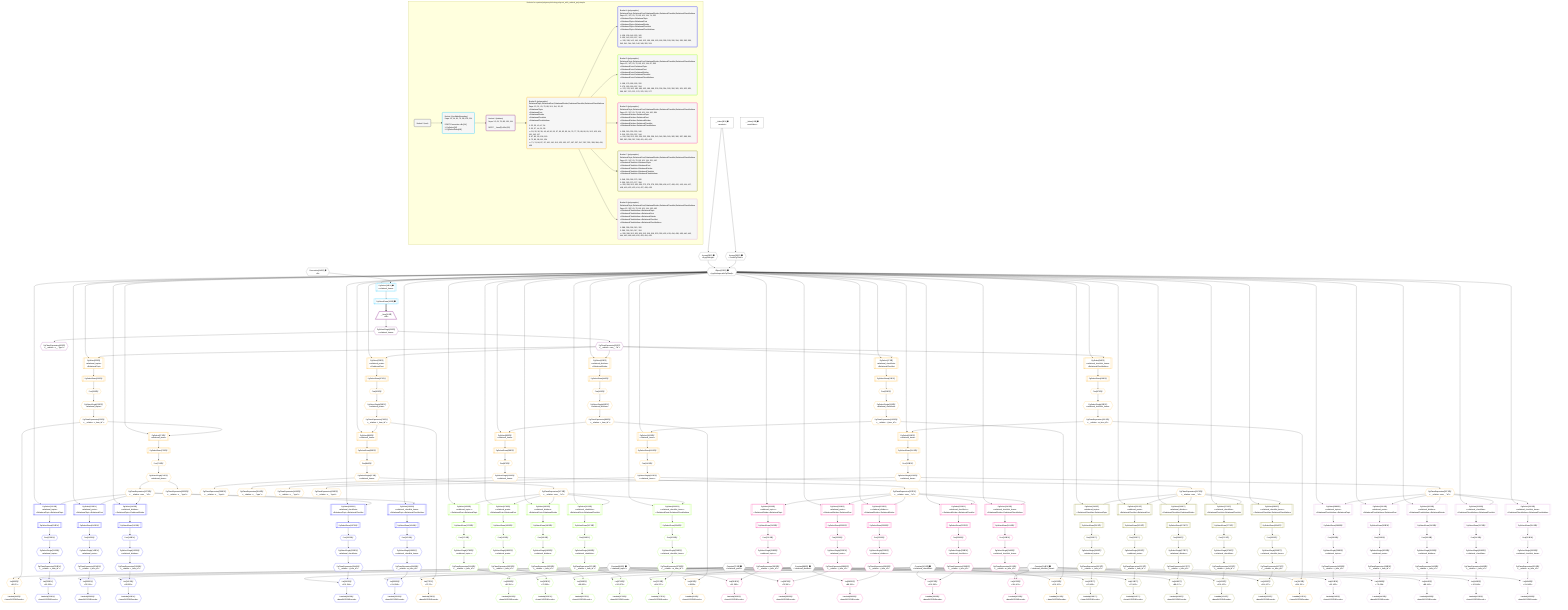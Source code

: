 %%{init: {'themeVariables': { 'fontSize': '12px'}}}%%
graph TD
    classDef path fill:#eee,stroke:#000,color:#000
    classDef plan fill:#fff,stroke-width:1px,color:#000
    classDef itemplan fill:#fff,stroke-width:2px,color:#000
    classDef unbatchedplan fill:#dff,stroke-width:1px,color:#000
    classDef sideeffectplan fill:#fcc,stroke-width:2px,color:#000
    classDef bucket fill:#f6f6f6,color:#000,stroke-width:2px,text-align:left

    subgraph "Buckets for queries/polymorphic/relay.polyroot_with_related_poly.simple"
    Bucket0("Bucket 0 (root)"):::bucket
    Bucket1("Bucket 1 (nullableBoundary)<br />Deps: 12, 14, 61, 75, 88, 101, 114<br /><br />ROOT Connectionᐸ8ᐳ[14]<br />1: PgSelect[16]<br />2: PgSelectRows[18]"):::bucket
    Bucket2("Bucket 2 (listItem)<br />Deps: 12, 61, 75, 88, 101, 114<br /><br />ROOT __Item{2}ᐸ18ᐳ[19]"):::bucket
    Bucket3("Bucket 3 (polymorphic)<br />RelationalTopic,RelationalPost,RelationalDivider,RelationalChecklist,RelationalChecklistItem<br />Deps: 12, 21, 61, 75, 88, 101, 114, 20, 66<br />ᐳRelationalTopic<br />ᐳRelationalPost<br />ᐳRelationalDivider<br />ᐳRelationalChecklist<br />ᐳRelationalChecklistItem<br /><br />1: 22, 33, 40, 47, 54<br />2: 30, 37, 44, 51, 58<br />ᐳ: 29, 32, 36, 39, 43, 46, 50, 53, 57, 60, 62, 63, 64, 76, 77, 78, 89, 90, 91, 102, 103, 104, 115, 116, 117<br />3: 67, 80, 93, 106, 119<br />4: 72, 85, 98, 111, 124<br />ᐳ: 71, 74, 84, 87, 97, 100, 110, 113, 123, 126, 127, 167, 207, 247, 287, 332, 358, 384, 410, 436"):::bucket
    Bucket4("Bucket 4 (polymorphic)<br />RelationalTopic,RelationalPost,RelationalDivider,RelationalChecklist,RelationalChecklistItem<br />Deps: 12, 127, 61, 75, 88, 101, 114, 74, 332<br />ᐳRelationalTopicᐳRelationalTopic<br />ᐳRelationalTopicᐳRelationalPost<br />ᐳRelationalTopicᐳRelationalDivider<br />ᐳRelationalTopicᐳRelationalChecklist<br />ᐳRelationalTopicᐳRelationalChecklistItem<br /><br />1: 128, 139, 146, 153, 160<br />2: 136, 143, 150, 157, 164<br />ᐳ: 135, 138, 142, 145, 149, 152, 156, 159, 163, 166, 328, 329, 330, 334, 335, 336, 339, 340, 341, 344, 345, 346, 349, 350, 351"):::bucket
    Bucket5("Bucket 5 (polymorphic)<br />RelationalTopic,RelationalPost,RelationalDivider,RelationalChecklist,RelationalChecklistItem<br />Deps: 12, 167, 61, 75, 88, 101, 114, 87, 358<br />ᐳRelationalPostᐳRelationalTopic<br />ᐳRelationalPostᐳRelationalPost<br />ᐳRelationalPostᐳRelationalDivider<br />ᐳRelationalPostᐳRelationalChecklist<br />ᐳRelationalPostᐳRelationalChecklistItem<br /><br />1: 168, 179, 186, 193, 200<br />2: 176, 183, 190, 197, 204<br />ᐳ: 175, 178, 182, 185, 189, 192, 196, 199, 203, 206, 354, 355, 356, 360, 361, 362, 365, 366, 367, 370, 371, 372, 375, 376, 377"):::bucket
    Bucket6("Bucket 6 (polymorphic)<br />RelationalTopic,RelationalPost,RelationalDivider,RelationalChecklist,RelationalChecklistItem<br />Deps: 12, 207, 61, 75, 88, 101, 114, 100, 384<br />ᐳRelationalDividerᐳRelationalTopic<br />ᐳRelationalDividerᐳRelationalPost<br />ᐳRelationalDividerᐳRelationalDivider<br />ᐳRelationalDividerᐳRelationalChecklist<br />ᐳRelationalDividerᐳRelationalChecklistItem<br /><br />1: 208, 219, 226, 233, 240<br />2: 216, 223, 230, 237, 244<br />ᐳ: 215, 218, 222, 225, 229, 232, 236, 239, 243, 246, 380, 381, 382, 386, 387, 388, 391, 392, 393, 396, 397, 398, 401, 402, 403"):::bucket
    Bucket7("Bucket 7 (polymorphic)<br />RelationalTopic,RelationalPost,RelationalDivider,RelationalChecklist,RelationalChecklistItem<br />Deps: 12, 247, 61, 75, 88, 101, 114, 113, 410<br />ᐳRelationalChecklistᐳRelationalTopic<br />ᐳRelationalChecklistᐳRelationalPost<br />ᐳRelationalChecklistᐳRelationalDivider<br />ᐳRelationalChecklistᐳRelationalChecklist<br />ᐳRelationalChecklistᐳRelationalChecklistItem<br /><br />1: 248, 259, 266, 273, 280<br />2: 256, 263, 270, 277, 284<br />ᐳ: 255, 258, 262, 265, 269, 272, 276, 279, 283, 286, 406, 407, 408, 412, 413, 414, 417, 418, 419, 422, 423, 424, 427, 428, 429"):::bucket
    Bucket8("Bucket 8 (polymorphic)<br />RelationalTopic,RelationalPost,RelationalDivider,RelationalChecklist,RelationalChecklistItem<br />Deps: 12, 287, 61, 75, 88, 101, 114, 126, 436<br />ᐳRelationalChecklistItemᐳRelationalTopic<br />ᐳRelationalChecklistItemᐳRelationalPost<br />ᐳRelationalChecklistItemᐳRelationalDivider<br />ᐳRelationalChecklistItemᐳRelationalChecklist<br />ᐳRelationalChecklistItemᐳRelationalChecklistItem<br /><br />1: 288, 299, 306, 313, 320<br />2: 296, 303, 310, 317, 324<br />ᐳ: 295, 298, 302, 305, 309, 312, 316, 319, 323, 326, 432, 433, 434, 438, 439, 440, 443, 444, 445, 448, 449, 450, 453, 454, 455"):::bucket
    end
    Bucket0 --> Bucket1
    Bucket1 --> Bucket2
    Bucket2 --> Bucket3
    Bucket3 --> Bucket4 & Bucket5 & Bucket6 & Bucket7 & Bucket8

    %% plan dependencies
    Object12{{"Object[12∈0] ➊<br />ᐸ{pgSettings,withPgClient}ᐳ"}}:::plan
    Access9{{"Access[9∈0] ➊<br />ᐸ2.pgSettingsᐳ"}}:::plan
    Access11{{"Access[11∈0] ➊<br />ᐸ2.withPgClientᐳ"}}:::plan
    Access9 & Access11 --> Object12
    __Value2["__Value[2∈0] ➊<br />ᐸcontextᐳ"]:::plan
    __Value2 --> Access9
    __Value2 --> Access11
    __Value4["__Value[4∈0] ➊<br />ᐸrootValueᐳ"]:::plan
    Connection14{{"Connection[14∈0] ➊<br />ᐸ8ᐳ"}}:::plan
    Constant61{{"Constant[61∈0] ➊<br />ᐸ'relational_topics'ᐳ"}}:::plan
    Constant75{{"Constant[75∈0] ➊<br />ᐸ'relational_posts'ᐳ"}}:::plan
    Constant88{{"Constant[88∈0] ➊<br />ᐸ'relational_dividers'ᐳ"}}:::plan
    Constant101{{"Constant[101∈0] ➊<br />ᐸ'relational_checklists'ᐳ"}}:::plan
    Constant114{{"Constant[114∈0] ➊<br />ᐸ'relational_checklist_items'ᐳ"}}:::plan
    PgSelect16[["PgSelect[16∈1] ➊<br />ᐸrelational_itemsᐳ"]]:::plan
    Object12 & Connection14 --> PgSelect16
    PgSelectRows18[["PgSelectRows[18∈1] ➊"]]:::plan
    PgSelect16 --> PgSelectRows18
    __Item19[/"__Item[19∈2]<br />ᐸ18ᐳ"\]:::itemplan
    PgSelectRows18 ==> __Item19
    PgSelectSingle20{{"PgSelectSingle[20∈2]<br />ᐸrelational_itemsᐳ"}}:::plan
    __Item19 --> PgSelectSingle20
    PgClassExpression21{{"PgClassExpression[21∈2]<br />ᐸ__relation...ems__.”id”ᐳ"}}:::plan
    PgSelectSingle20 --> PgClassExpression21
    PgClassExpression66{{"PgClassExpression[66∈2]<br />ᐸ__relation...s__.”type”ᐳ"}}:::plan
    PgSelectSingle20 --> PgClassExpression66
    PgSelect22[["PgSelect[22∈3]<br />ᐸrelational_topicsᐳ<br />ᐳRelationalTopic"]]:::plan
    Object12 & PgClassExpression21 --> PgSelect22
    PgSelect33[["PgSelect[33∈3]<br />ᐸrelational_postsᐳ<br />ᐳRelationalPost"]]:::plan
    Object12 & PgClassExpression21 --> PgSelect33
    PgSelect40[["PgSelect[40∈3]<br />ᐸrelational_dividersᐳ<br />ᐳRelationalDivider"]]:::plan
    Object12 & PgClassExpression21 --> PgSelect40
    PgSelect47[["PgSelect[47∈3]<br />ᐸrelational_checklistsᐳ<br />ᐳRelationalChecklist"]]:::plan
    Object12 & PgClassExpression21 --> PgSelect47
    PgSelect54[["PgSelect[54∈3]<br />ᐸrelational_checklist_itemsᐳ<br />ᐳRelationalChecklistItem"]]:::plan
    Object12 & PgClassExpression21 --> PgSelect54
    List63{{"List[63∈3]^<br />ᐸ61,62ᐳ"}}:::plan
    PgClassExpression62{{"PgClassExpression[62∈3]^<br />ᐸ__relation...c_item_id”ᐳ"}}:::plan
    Constant61 & PgClassExpression62 --> List63
    PgSelect67[["PgSelect[67∈3]^<br />ᐸrelational_itemsᐳ"]]:::plan
    Object12 & PgClassExpression62 --> PgSelect67
    List77{{"List[77∈3]^<br />ᐸ75,76ᐳ"}}:::plan
    PgClassExpression76{{"PgClassExpression[76∈3]^<br />ᐸ__relation...t_item_id”ᐳ"}}:::plan
    Constant75 & PgClassExpression76 --> List77
    PgSelect80[["PgSelect[80∈3]^<br />ᐸrelational_itemsᐳ"]]:::plan
    Object12 & PgClassExpression76 --> PgSelect80
    List90{{"List[90∈3]^<br />ᐸ88,89ᐳ"}}:::plan
    PgClassExpression89{{"PgClassExpression[89∈3]^<br />ᐸ__relation...r_item_id”ᐳ"}}:::plan
    Constant88 & PgClassExpression89 --> List90
    PgSelect93[["PgSelect[93∈3]^<br />ᐸrelational_itemsᐳ"]]:::plan
    Object12 & PgClassExpression89 --> PgSelect93
    List103{{"List[103∈3]^<br />ᐸ101,102ᐳ"}}:::plan
    PgClassExpression102{{"PgClassExpression[102∈3]^<br />ᐸ__relation...t_item_id”ᐳ"}}:::plan
    Constant101 & PgClassExpression102 --> List103
    PgSelect106[["PgSelect[106∈3]^<br />ᐸrelational_itemsᐳ"]]:::plan
    Object12 & PgClassExpression102 --> PgSelect106
    List116{{"List[116∈3]^<br />ᐸ114,115ᐳ"}}:::plan
    PgClassExpression115{{"PgClassExpression[115∈3]^<br />ᐸ__relation...m_item_id”ᐳ"}}:::plan
    Constant114 & PgClassExpression115 --> List116
    PgSelect119[["PgSelect[119∈3]^<br />ᐸrelational_itemsᐳ"]]:::plan
    Object12 & PgClassExpression115 --> PgSelect119
    First29{{"First[29∈3]^"}}:::plan
    PgSelectRows30[["PgSelectRows[30∈3]^"]]:::plan
    PgSelectRows30 --> First29
    PgSelect22 --> PgSelectRows30
    PgSelectSingle32{{"PgSelectSingle[32∈3]^<br />ᐸrelational_topicsᐳ"}}:::plan
    First29 --> PgSelectSingle32
    First36{{"First[36∈3]^"}}:::plan
    PgSelectRows37[["PgSelectRows[37∈3]^"]]:::plan
    PgSelectRows37 --> First36
    PgSelect33 --> PgSelectRows37
    PgSelectSingle39{{"PgSelectSingle[39∈3]^<br />ᐸrelational_postsᐳ"}}:::plan
    First36 --> PgSelectSingle39
    First43{{"First[43∈3]^"}}:::plan
    PgSelectRows44[["PgSelectRows[44∈3]^"]]:::plan
    PgSelectRows44 --> First43
    PgSelect40 --> PgSelectRows44
    PgSelectSingle46{{"PgSelectSingle[46∈3]^<br />ᐸrelational_dividersᐳ"}}:::plan
    First43 --> PgSelectSingle46
    First50{{"First[50∈3]^"}}:::plan
    PgSelectRows51[["PgSelectRows[51∈3]^"]]:::plan
    PgSelectRows51 --> First50
    PgSelect47 --> PgSelectRows51
    PgSelectSingle53{{"PgSelectSingle[53∈3]^<br />ᐸrelational_checklistsᐳ"}}:::plan
    First50 --> PgSelectSingle53
    First57{{"First[57∈3]^"}}:::plan
    PgSelectRows58[["PgSelectRows[58∈3]^"]]:::plan
    PgSelectRows58 --> First57
    PgSelect54 --> PgSelectRows58
    PgSelectSingle60{{"PgSelectSingle[60∈3]^<br />ᐸrelational_checklist_itemsᐳ"}}:::plan
    First57 --> PgSelectSingle60
    PgSelectSingle32 --> PgClassExpression62
    Lambda64{{"Lambda[64∈3]^<br />ᐸbase64JSONEncodeᐳ"}}:::plan
    List63 --> Lambda64
    First71{{"First[71∈3]^"}}:::plan
    PgSelectRows72[["PgSelectRows[72∈3]^"]]:::plan
    PgSelectRows72 --> First71
    PgSelect67 --> PgSelectRows72
    PgSelectSingle74{{"PgSelectSingle[74∈3]^<br />ᐸrelational_itemsᐳ"}}:::plan
    First71 --> PgSelectSingle74
    PgSelectSingle39 --> PgClassExpression76
    Lambda78{{"Lambda[78∈3]^<br />ᐸbase64JSONEncodeᐳ"}}:::plan
    List77 --> Lambda78
    First84{{"First[84∈3]^"}}:::plan
    PgSelectRows85[["PgSelectRows[85∈3]^"]]:::plan
    PgSelectRows85 --> First84
    PgSelect80 --> PgSelectRows85
    PgSelectSingle87{{"PgSelectSingle[87∈3]^<br />ᐸrelational_itemsᐳ"}}:::plan
    First84 --> PgSelectSingle87
    PgSelectSingle46 --> PgClassExpression89
    Lambda91{{"Lambda[91∈3]^<br />ᐸbase64JSONEncodeᐳ"}}:::plan
    List90 --> Lambda91
    First97{{"First[97∈3]^"}}:::plan
    PgSelectRows98[["PgSelectRows[98∈3]^"]]:::plan
    PgSelectRows98 --> First97
    PgSelect93 --> PgSelectRows98
    PgSelectSingle100{{"PgSelectSingle[100∈3]^<br />ᐸrelational_itemsᐳ"}}:::plan
    First97 --> PgSelectSingle100
    PgSelectSingle53 --> PgClassExpression102
    Lambda104{{"Lambda[104∈3]^<br />ᐸbase64JSONEncodeᐳ"}}:::plan
    List103 --> Lambda104
    First110{{"First[110∈3]^"}}:::plan
    PgSelectRows111[["PgSelectRows[111∈3]^"]]:::plan
    PgSelectRows111 --> First110
    PgSelect106 --> PgSelectRows111
    PgSelectSingle113{{"PgSelectSingle[113∈3]^<br />ᐸrelational_itemsᐳ"}}:::plan
    First110 --> PgSelectSingle113
    PgSelectSingle60 --> PgClassExpression115
    Lambda117{{"Lambda[117∈3]^<br />ᐸbase64JSONEncodeᐳ"}}:::plan
    List116 --> Lambda117
    First123{{"First[123∈3]^"}}:::plan
    PgSelectRows124[["PgSelectRows[124∈3]^"]]:::plan
    PgSelectRows124 --> First123
    PgSelect119 --> PgSelectRows124
    PgSelectSingle126{{"PgSelectSingle[126∈3]^<br />ᐸrelational_itemsᐳ"}}:::plan
    First123 --> PgSelectSingle126
    PgClassExpression127{{"PgClassExpression[127∈3]^<br />ᐸ__relation...ems__.”id”ᐳ"}}:::plan
    PgSelectSingle74 --> PgClassExpression127
    PgClassExpression167{{"PgClassExpression[167∈3]^<br />ᐸ__relation...ems__.”id”ᐳ"}}:::plan
    PgSelectSingle87 --> PgClassExpression167
    PgClassExpression207{{"PgClassExpression[207∈3]^<br />ᐸ__relation...ems__.”id”ᐳ"}}:::plan
    PgSelectSingle100 --> PgClassExpression207
    PgClassExpression247{{"PgClassExpression[247∈3]^<br />ᐸ__relation...ems__.”id”ᐳ"}}:::plan
    PgSelectSingle113 --> PgClassExpression247
    PgClassExpression287{{"PgClassExpression[287∈3]^<br />ᐸ__relation...ems__.”id”ᐳ"}}:::plan
    PgSelectSingle126 --> PgClassExpression287
    PgClassExpression332{{"PgClassExpression[332∈3]^<br />ᐸ__relation...s__.”type”ᐳ"}}:::plan
    PgSelectSingle74 --> PgClassExpression332
    PgClassExpression358{{"PgClassExpression[358∈3]^<br />ᐸ__relation...s__.”type”ᐳ"}}:::plan
    PgSelectSingle87 --> PgClassExpression358
    PgClassExpression384{{"PgClassExpression[384∈3]^<br />ᐸ__relation...s__.”type”ᐳ"}}:::plan
    PgSelectSingle100 --> PgClassExpression384
    PgClassExpression410{{"PgClassExpression[410∈3]^<br />ᐸ__relation...s__.”type”ᐳ"}}:::plan
    PgSelectSingle113 --> PgClassExpression410
    PgClassExpression436{{"PgClassExpression[436∈3]^<br />ᐸ__relation...s__.”type”ᐳ"}}:::plan
    PgSelectSingle126 --> PgClassExpression436
    PgSelect128[["PgSelect[128∈4]<br />ᐸrelational_topicsᐳ<br />ᐳRelationalTopicᐳRelationalTopic"]]:::plan
    Object12 & PgClassExpression127 --> PgSelect128
    PgSelect139[["PgSelect[139∈4]<br />ᐸrelational_postsᐳ<br />ᐳRelationalTopicᐳRelationalPost"]]:::plan
    Object12 & PgClassExpression127 --> PgSelect139
    PgSelect146[["PgSelect[146∈4]<br />ᐸrelational_dividersᐳ<br />ᐳRelationalTopicᐳRelationalDivider"]]:::plan
    Object12 & PgClassExpression127 --> PgSelect146
    PgSelect153[["PgSelect[153∈4]<br />ᐸrelational_checklistsᐳ<br />ᐳRelationalTopicᐳRelationalChecklist"]]:::plan
    Object12 & PgClassExpression127 --> PgSelect153
    PgSelect160[["PgSelect[160∈4]<br />ᐸrelational_checklist_itemsᐳ<br />ᐳRelationalTopicᐳRelationalChecklistItem"]]:::plan
    Object12 & PgClassExpression127 --> PgSelect160
    List329{{"List[329∈4]^<br />ᐸ61,328ᐳ"}}:::plan
    PgClassExpression328{{"PgClassExpression[328∈4]^<br />ᐸ__relation...c_item_id”ᐳ"}}:::plan
    Constant61 & PgClassExpression328 --> List329
    List335{{"List[335∈4]^<br />ᐸ75,334ᐳ"}}:::plan
    PgClassExpression334{{"PgClassExpression[334∈4]^<br />ᐸ__relation...t_item_id”ᐳ"}}:::plan
    Constant75 & PgClassExpression334 --> List335
    List340{{"List[340∈4]^<br />ᐸ88,339ᐳ"}}:::plan
    PgClassExpression339{{"PgClassExpression[339∈4]^<br />ᐸ__relation...r_item_id”ᐳ"}}:::plan
    Constant88 & PgClassExpression339 --> List340
    List345{{"List[345∈4]^<br />ᐸ101,344ᐳ"}}:::plan
    PgClassExpression344{{"PgClassExpression[344∈4]^<br />ᐸ__relation...t_item_id”ᐳ"}}:::plan
    Constant101 & PgClassExpression344 --> List345
    List350{{"List[350∈4]^<br />ᐸ114,349ᐳ"}}:::plan
    PgClassExpression349{{"PgClassExpression[349∈4]^<br />ᐸ__relation...m_item_id”ᐳ"}}:::plan
    Constant114 & PgClassExpression349 --> List350
    First135{{"First[135∈4]^"}}:::plan
    PgSelectRows136[["PgSelectRows[136∈4]^"]]:::plan
    PgSelectRows136 --> First135
    PgSelect128 --> PgSelectRows136
    PgSelectSingle138{{"PgSelectSingle[138∈4]^<br />ᐸrelational_topicsᐳ"}}:::plan
    First135 --> PgSelectSingle138
    First142{{"First[142∈4]^"}}:::plan
    PgSelectRows143[["PgSelectRows[143∈4]^"]]:::plan
    PgSelectRows143 --> First142
    PgSelect139 --> PgSelectRows143
    PgSelectSingle145{{"PgSelectSingle[145∈4]^<br />ᐸrelational_postsᐳ"}}:::plan
    First142 --> PgSelectSingle145
    First149{{"First[149∈4]^"}}:::plan
    PgSelectRows150[["PgSelectRows[150∈4]^"]]:::plan
    PgSelectRows150 --> First149
    PgSelect146 --> PgSelectRows150
    PgSelectSingle152{{"PgSelectSingle[152∈4]^<br />ᐸrelational_dividersᐳ"}}:::plan
    First149 --> PgSelectSingle152
    First156{{"First[156∈4]^"}}:::plan
    PgSelectRows157[["PgSelectRows[157∈4]^"]]:::plan
    PgSelectRows157 --> First156
    PgSelect153 --> PgSelectRows157
    PgSelectSingle159{{"PgSelectSingle[159∈4]^<br />ᐸrelational_checklistsᐳ"}}:::plan
    First156 --> PgSelectSingle159
    First163{{"First[163∈4]^"}}:::plan
    PgSelectRows164[["PgSelectRows[164∈4]^"]]:::plan
    PgSelectRows164 --> First163
    PgSelect160 --> PgSelectRows164
    PgSelectSingle166{{"PgSelectSingle[166∈4]^<br />ᐸrelational_checklist_itemsᐳ"}}:::plan
    First163 --> PgSelectSingle166
    PgSelectSingle138 --> PgClassExpression328
    Lambda330{{"Lambda[330∈4]^<br />ᐸbase64JSONEncodeᐳ"}}:::plan
    List329 --> Lambda330
    PgSelectSingle145 --> PgClassExpression334
    Lambda336{{"Lambda[336∈4]^<br />ᐸbase64JSONEncodeᐳ"}}:::plan
    List335 --> Lambda336
    PgSelectSingle152 --> PgClassExpression339
    Lambda341{{"Lambda[341∈4]^<br />ᐸbase64JSONEncodeᐳ"}}:::plan
    List340 --> Lambda341
    PgSelectSingle159 --> PgClassExpression344
    Lambda346{{"Lambda[346∈4]^<br />ᐸbase64JSONEncodeᐳ"}}:::plan
    List345 --> Lambda346
    PgSelectSingle166 --> PgClassExpression349
    Lambda351{{"Lambda[351∈4]^<br />ᐸbase64JSONEncodeᐳ"}}:::plan
    List350 --> Lambda351
    PgSelect168[["PgSelect[168∈5]<br />ᐸrelational_topicsᐳ<br />ᐳRelationalPostᐳRelationalTopic"]]:::plan
    Object12 & PgClassExpression167 --> PgSelect168
    PgSelect179[["PgSelect[179∈5]<br />ᐸrelational_postsᐳ<br />ᐳRelationalPostᐳRelationalPost"]]:::plan
    Object12 & PgClassExpression167 --> PgSelect179
    PgSelect186[["PgSelect[186∈5]<br />ᐸrelational_dividersᐳ<br />ᐳRelationalPostᐳRelationalDivider"]]:::plan
    Object12 & PgClassExpression167 --> PgSelect186
    PgSelect193[["PgSelect[193∈5]<br />ᐸrelational_checklistsᐳ<br />ᐳRelationalPostᐳRelationalChecklist"]]:::plan
    Object12 & PgClassExpression167 --> PgSelect193
    PgSelect200[["PgSelect[200∈5]<br />ᐸrelational_checklist_itemsᐳ<br />ᐳRelationalPostᐳRelationalChecklistItem"]]:::plan
    Object12 & PgClassExpression167 --> PgSelect200
    List355{{"List[355∈5]^<br />ᐸ61,354ᐳ"}}:::plan
    PgClassExpression354{{"PgClassExpression[354∈5]^<br />ᐸ__relation...c_item_id”ᐳ"}}:::plan
    Constant61 & PgClassExpression354 --> List355
    List361{{"List[361∈5]^<br />ᐸ75,360ᐳ"}}:::plan
    PgClassExpression360{{"PgClassExpression[360∈5]^<br />ᐸ__relation...t_item_id”ᐳ"}}:::plan
    Constant75 & PgClassExpression360 --> List361
    List366{{"List[366∈5]^<br />ᐸ88,365ᐳ"}}:::plan
    PgClassExpression365{{"PgClassExpression[365∈5]^<br />ᐸ__relation...r_item_id”ᐳ"}}:::plan
    Constant88 & PgClassExpression365 --> List366
    List371{{"List[371∈5]^<br />ᐸ101,370ᐳ"}}:::plan
    PgClassExpression370{{"PgClassExpression[370∈5]^<br />ᐸ__relation...t_item_id”ᐳ"}}:::plan
    Constant101 & PgClassExpression370 --> List371
    List376{{"List[376∈5]^<br />ᐸ114,375ᐳ"}}:::plan
    PgClassExpression375{{"PgClassExpression[375∈5]^<br />ᐸ__relation...m_item_id”ᐳ"}}:::plan
    Constant114 & PgClassExpression375 --> List376
    First175{{"First[175∈5]^"}}:::plan
    PgSelectRows176[["PgSelectRows[176∈5]^"]]:::plan
    PgSelectRows176 --> First175
    PgSelect168 --> PgSelectRows176
    PgSelectSingle178{{"PgSelectSingle[178∈5]^<br />ᐸrelational_topicsᐳ"}}:::plan
    First175 --> PgSelectSingle178
    First182{{"First[182∈5]^"}}:::plan
    PgSelectRows183[["PgSelectRows[183∈5]^"]]:::plan
    PgSelectRows183 --> First182
    PgSelect179 --> PgSelectRows183
    PgSelectSingle185{{"PgSelectSingle[185∈5]^<br />ᐸrelational_postsᐳ"}}:::plan
    First182 --> PgSelectSingle185
    First189{{"First[189∈5]^"}}:::plan
    PgSelectRows190[["PgSelectRows[190∈5]^"]]:::plan
    PgSelectRows190 --> First189
    PgSelect186 --> PgSelectRows190
    PgSelectSingle192{{"PgSelectSingle[192∈5]^<br />ᐸrelational_dividersᐳ"}}:::plan
    First189 --> PgSelectSingle192
    First196{{"First[196∈5]^"}}:::plan
    PgSelectRows197[["PgSelectRows[197∈5]^"]]:::plan
    PgSelectRows197 --> First196
    PgSelect193 --> PgSelectRows197
    PgSelectSingle199{{"PgSelectSingle[199∈5]^<br />ᐸrelational_checklistsᐳ"}}:::plan
    First196 --> PgSelectSingle199
    First203{{"First[203∈5]^"}}:::plan
    PgSelectRows204[["PgSelectRows[204∈5]^"]]:::plan
    PgSelectRows204 --> First203
    PgSelect200 --> PgSelectRows204
    PgSelectSingle206{{"PgSelectSingle[206∈5]^<br />ᐸrelational_checklist_itemsᐳ"}}:::plan
    First203 --> PgSelectSingle206
    PgSelectSingle178 --> PgClassExpression354
    Lambda356{{"Lambda[356∈5]^<br />ᐸbase64JSONEncodeᐳ"}}:::plan
    List355 --> Lambda356
    PgSelectSingle185 --> PgClassExpression360
    Lambda362{{"Lambda[362∈5]^<br />ᐸbase64JSONEncodeᐳ"}}:::plan
    List361 --> Lambda362
    PgSelectSingle192 --> PgClassExpression365
    Lambda367{{"Lambda[367∈5]^<br />ᐸbase64JSONEncodeᐳ"}}:::plan
    List366 --> Lambda367
    PgSelectSingle199 --> PgClassExpression370
    Lambda372{{"Lambda[372∈5]^<br />ᐸbase64JSONEncodeᐳ"}}:::plan
    List371 --> Lambda372
    PgSelectSingle206 --> PgClassExpression375
    Lambda377{{"Lambda[377∈5]^<br />ᐸbase64JSONEncodeᐳ"}}:::plan
    List376 --> Lambda377
    PgSelect208[["PgSelect[208∈6]<br />ᐸrelational_topicsᐳ<br />ᐳRelationalDividerᐳRelationalTopic"]]:::plan
    Object12 & PgClassExpression207 --> PgSelect208
    PgSelect219[["PgSelect[219∈6]<br />ᐸrelational_postsᐳ<br />ᐳRelationalDividerᐳRelationalPost"]]:::plan
    Object12 & PgClassExpression207 --> PgSelect219
    PgSelect226[["PgSelect[226∈6]<br />ᐸrelational_dividersᐳ<br />ᐳRelationalDividerᐳRelationalDivider"]]:::plan
    Object12 & PgClassExpression207 --> PgSelect226
    PgSelect233[["PgSelect[233∈6]<br />ᐸrelational_checklistsᐳ<br />ᐳRelationalDividerᐳRelationalChecklist"]]:::plan
    Object12 & PgClassExpression207 --> PgSelect233
    PgSelect240[["PgSelect[240∈6]<br />ᐸrelational_checklist_itemsᐳ<br />ᐳRelationalDividerᐳRelationalChecklistItem"]]:::plan
    Object12 & PgClassExpression207 --> PgSelect240
    List381{{"List[381∈6]^<br />ᐸ61,380ᐳ"}}:::plan
    PgClassExpression380{{"PgClassExpression[380∈6]^<br />ᐸ__relation...c_item_id”ᐳ"}}:::plan
    Constant61 & PgClassExpression380 --> List381
    List387{{"List[387∈6]^<br />ᐸ75,386ᐳ"}}:::plan
    PgClassExpression386{{"PgClassExpression[386∈6]^<br />ᐸ__relation...t_item_id”ᐳ"}}:::plan
    Constant75 & PgClassExpression386 --> List387
    List392{{"List[392∈6]^<br />ᐸ88,391ᐳ"}}:::plan
    PgClassExpression391{{"PgClassExpression[391∈6]^<br />ᐸ__relation...r_item_id”ᐳ"}}:::plan
    Constant88 & PgClassExpression391 --> List392
    List397{{"List[397∈6]^<br />ᐸ101,396ᐳ"}}:::plan
    PgClassExpression396{{"PgClassExpression[396∈6]^<br />ᐸ__relation...t_item_id”ᐳ"}}:::plan
    Constant101 & PgClassExpression396 --> List397
    List402{{"List[402∈6]^<br />ᐸ114,401ᐳ"}}:::plan
    PgClassExpression401{{"PgClassExpression[401∈6]^<br />ᐸ__relation...m_item_id”ᐳ"}}:::plan
    Constant114 & PgClassExpression401 --> List402
    First215{{"First[215∈6]^"}}:::plan
    PgSelectRows216[["PgSelectRows[216∈6]^"]]:::plan
    PgSelectRows216 --> First215
    PgSelect208 --> PgSelectRows216
    PgSelectSingle218{{"PgSelectSingle[218∈6]^<br />ᐸrelational_topicsᐳ"}}:::plan
    First215 --> PgSelectSingle218
    First222{{"First[222∈6]^"}}:::plan
    PgSelectRows223[["PgSelectRows[223∈6]^"]]:::plan
    PgSelectRows223 --> First222
    PgSelect219 --> PgSelectRows223
    PgSelectSingle225{{"PgSelectSingle[225∈6]^<br />ᐸrelational_postsᐳ"}}:::plan
    First222 --> PgSelectSingle225
    First229{{"First[229∈6]^"}}:::plan
    PgSelectRows230[["PgSelectRows[230∈6]^"]]:::plan
    PgSelectRows230 --> First229
    PgSelect226 --> PgSelectRows230
    PgSelectSingle232{{"PgSelectSingle[232∈6]^<br />ᐸrelational_dividersᐳ"}}:::plan
    First229 --> PgSelectSingle232
    First236{{"First[236∈6]^"}}:::plan
    PgSelectRows237[["PgSelectRows[237∈6]^"]]:::plan
    PgSelectRows237 --> First236
    PgSelect233 --> PgSelectRows237
    PgSelectSingle239{{"PgSelectSingle[239∈6]^<br />ᐸrelational_checklistsᐳ"}}:::plan
    First236 --> PgSelectSingle239
    First243{{"First[243∈6]^"}}:::plan
    PgSelectRows244[["PgSelectRows[244∈6]^"]]:::plan
    PgSelectRows244 --> First243
    PgSelect240 --> PgSelectRows244
    PgSelectSingle246{{"PgSelectSingle[246∈6]^<br />ᐸrelational_checklist_itemsᐳ"}}:::plan
    First243 --> PgSelectSingle246
    PgSelectSingle218 --> PgClassExpression380
    Lambda382{{"Lambda[382∈6]^<br />ᐸbase64JSONEncodeᐳ"}}:::plan
    List381 --> Lambda382
    PgSelectSingle225 --> PgClassExpression386
    Lambda388{{"Lambda[388∈6]^<br />ᐸbase64JSONEncodeᐳ"}}:::plan
    List387 --> Lambda388
    PgSelectSingle232 --> PgClassExpression391
    Lambda393{{"Lambda[393∈6]^<br />ᐸbase64JSONEncodeᐳ"}}:::plan
    List392 --> Lambda393
    PgSelectSingle239 --> PgClassExpression396
    Lambda398{{"Lambda[398∈6]^<br />ᐸbase64JSONEncodeᐳ"}}:::plan
    List397 --> Lambda398
    PgSelectSingle246 --> PgClassExpression401
    Lambda403{{"Lambda[403∈6]^<br />ᐸbase64JSONEncodeᐳ"}}:::plan
    List402 --> Lambda403
    PgSelect248[["PgSelect[248∈7]<br />ᐸrelational_topicsᐳ<br />ᐳRelationalChecklistᐳRelationalTopic"]]:::plan
    Object12 & PgClassExpression247 --> PgSelect248
    PgSelect259[["PgSelect[259∈7]<br />ᐸrelational_postsᐳ<br />ᐳRelationalChecklistᐳRelationalPost"]]:::plan
    Object12 & PgClassExpression247 --> PgSelect259
    PgSelect266[["PgSelect[266∈7]<br />ᐸrelational_dividersᐳ<br />ᐳRelationalChecklistᐳRelationalDivider"]]:::plan
    Object12 & PgClassExpression247 --> PgSelect266
    PgSelect273[["PgSelect[273∈7]<br />ᐸrelational_checklistsᐳ<br />ᐳRelationalChecklistᐳRelationalChecklist"]]:::plan
    Object12 & PgClassExpression247 --> PgSelect273
    PgSelect280[["PgSelect[280∈7]<br />ᐸrelational_checklist_itemsᐳ<br />ᐳRelationalChecklistᐳRelationalChecklistItem"]]:::plan
    Object12 & PgClassExpression247 --> PgSelect280
    List407{{"List[407∈7]^<br />ᐸ61,406ᐳ"}}:::plan
    PgClassExpression406{{"PgClassExpression[406∈7]^<br />ᐸ__relation...c_item_id”ᐳ"}}:::plan
    Constant61 & PgClassExpression406 --> List407
    List413{{"List[413∈7]^<br />ᐸ75,412ᐳ"}}:::plan
    PgClassExpression412{{"PgClassExpression[412∈7]^<br />ᐸ__relation...t_item_id”ᐳ"}}:::plan
    Constant75 & PgClassExpression412 --> List413
    List418{{"List[418∈7]^<br />ᐸ88,417ᐳ"}}:::plan
    PgClassExpression417{{"PgClassExpression[417∈7]^<br />ᐸ__relation...r_item_id”ᐳ"}}:::plan
    Constant88 & PgClassExpression417 --> List418
    List423{{"List[423∈7]^<br />ᐸ101,422ᐳ"}}:::plan
    PgClassExpression422{{"PgClassExpression[422∈7]^<br />ᐸ__relation...t_item_id”ᐳ"}}:::plan
    Constant101 & PgClassExpression422 --> List423
    List428{{"List[428∈7]^<br />ᐸ114,427ᐳ"}}:::plan
    PgClassExpression427{{"PgClassExpression[427∈7]^<br />ᐸ__relation...m_item_id”ᐳ"}}:::plan
    Constant114 & PgClassExpression427 --> List428
    First255{{"First[255∈7]^"}}:::plan
    PgSelectRows256[["PgSelectRows[256∈7]^"]]:::plan
    PgSelectRows256 --> First255
    PgSelect248 --> PgSelectRows256
    PgSelectSingle258{{"PgSelectSingle[258∈7]^<br />ᐸrelational_topicsᐳ"}}:::plan
    First255 --> PgSelectSingle258
    First262{{"First[262∈7]^"}}:::plan
    PgSelectRows263[["PgSelectRows[263∈7]^"]]:::plan
    PgSelectRows263 --> First262
    PgSelect259 --> PgSelectRows263
    PgSelectSingle265{{"PgSelectSingle[265∈7]^<br />ᐸrelational_postsᐳ"}}:::plan
    First262 --> PgSelectSingle265
    First269{{"First[269∈7]^"}}:::plan
    PgSelectRows270[["PgSelectRows[270∈7]^"]]:::plan
    PgSelectRows270 --> First269
    PgSelect266 --> PgSelectRows270
    PgSelectSingle272{{"PgSelectSingle[272∈7]^<br />ᐸrelational_dividersᐳ"}}:::plan
    First269 --> PgSelectSingle272
    First276{{"First[276∈7]^"}}:::plan
    PgSelectRows277[["PgSelectRows[277∈7]^"]]:::plan
    PgSelectRows277 --> First276
    PgSelect273 --> PgSelectRows277
    PgSelectSingle279{{"PgSelectSingle[279∈7]^<br />ᐸrelational_checklistsᐳ"}}:::plan
    First276 --> PgSelectSingle279
    First283{{"First[283∈7]^"}}:::plan
    PgSelectRows284[["PgSelectRows[284∈7]^"]]:::plan
    PgSelectRows284 --> First283
    PgSelect280 --> PgSelectRows284
    PgSelectSingle286{{"PgSelectSingle[286∈7]^<br />ᐸrelational_checklist_itemsᐳ"}}:::plan
    First283 --> PgSelectSingle286
    PgSelectSingle258 --> PgClassExpression406
    Lambda408{{"Lambda[408∈7]^<br />ᐸbase64JSONEncodeᐳ"}}:::plan
    List407 --> Lambda408
    PgSelectSingle265 --> PgClassExpression412
    Lambda414{{"Lambda[414∈7]^<br />ᐸbase64JSONEncodeᐳ"}}:::plan
    List413 --> Lambda414
    PgSelectSingle272 --> PgClassExpression417
    Lambda419{{"Lambda[419∈7]^<br />ᐸbase64JSONEncodeᐳ"}}:::plan
    List418 --> Lambda419
    PgSelectSingle279 --> PgClassExpression422
    Lambda424{{"Lambda[424∈7]^<br />ᐸbase64JSONEncodeᐳ"}}:::plan
    List423 --> Lambda424
    PgSelectSingle286 --> PgClassExpression427
    Lambda429{{"Lambda[429∈7]^<br />ᐸbase64JSONEncodeᐳ"}}:::plan
    List428 --> Lambda429
    PgSelect288[["PgSelect[288∈8]<br />ᐸrelational_topicsᐳ<br />ᐳRelationalChecklistItemᐳRelationalTopic"]]:::plan
    Object12 & PgClassExpression287 --> PgSelect288
    PgSelect299[["PgSelect[299∈8]<br />ᐸrelational_postsᐳ<br />ᐳRelationalChecklistItemᐳRelationalPost"]]:::plan
    Object12 & PgClassExpression287 --> PgSelect299
    PgSelect306[["PgSelect[306∈8]<br />ᐸrelational_dividersᐳ<br />ᐳRelationalChecklistItemᐳRelationalDivider"]]:::plan
    Object12 & PgClassExpression287 --> PgSelect306
    PgSelect313[["PgSelect[313∈8]<br />ᐸrelational_checklistsᐳ<br />ᐳRelationalChecklistItemᐳRelationalChecklist"]]:::plan
    Object12 & PgClassExpression287 --> PgSelect313
    PgSelect320[["PgSelect[320∈8]<br />ᐸrelational_checklist_itemsᐳ<br />ᐳRelationalChecklistItemᐳRelationalChecklistItem"]]:::plan
    Object12 & PgClassExpression287 --> PgSelect320
    List433{{"List[433∈8]^<br />ᐸ61,432ᐳ"}}:::plan
    PgClassExpression432{{"PgClassExpression[432∈8]^<br />ᐸ__relation...c_item_id”ᐳ"}}:::plan
    Constant61 & PgClassExpression432 --> List433
    List439{{"List[439∈8]^<br />ᐸ75,438ᐳ"}}:::plan
    PgClassExpression438{{"PgClassExpression[438∈8]^<br />ᐸ__relation...t_item_id”ᐳ"}}:::plan
    Constant75 & PgClassExpression438 --> List439
    List444{{"List[444∈8]^<br />ᐸ88,443ᐳ"}}:::plan
    PgClassExpression443{{"PgClassExpression[443∈8]^<br />ᐸ__relation...r_item_id”ᐳ"}}:::plan
    Constant88 & PgClassExpression443 --> List444
    List449{{"List[449∈8]^<br />ᐸ101,448ᐳ"}}:::plan
    PgClassExpression448{{"PgClassExpression[448∈8]^<br />ᐸ__relation...t_item_id”ᐳ"}}:::plan
    Constant101 & PgClassExpression448 --> List449
    List454{{"List[454∈8]^<br />ᐸ114,453ᐳ"}}:::plan
    PgClassExpression453{{"PgClassExpression[453∈8]^<br />ᐸ__relation...m_item_id”ᐳ"}}:::plan
    Constant114 & PgClassExpression453 --> List454
    First295{{"First[295∈8]^"}}:::plan
    PgSelectRows296[["PgSelectRows[296∈8]^"]]:::plan
    PgSelectRows296 --> First295
    PgSelect288 --> PgSelectRows296
    PgSelectSingle298{{"PgSelectSingle[298∈8]^<br />ᐸrelational_topicsᐳ"}}:::plan
    First295 --> PgSelectSingle298
    First302{{"First[302∈8]^"}}:::plan
    PgSelectRows303[["PgSelectRows[303∈8]^"]]:::plan
    PgSelectRows303 --> First302
    PgSelect299 --> PgSelectRows303
    PgSelectSingle305{{"PgSelectSingle[305∈8]^<br />ᐸrelational_postsᐳ"}}:::plan
    First302 --> PgSelectSingle305
    First309{{"First[309∈8]^"}}:::plan
    PgSelectRows310[["PgSelectRows[310∈8]^"]]:::plan
    PgSelectRows310 --> First309
    PgSelect306 --> PgSelectRows310
    PgSelectSingle312{{"PgSelectSingle[312∈8]^<br />ᐸrelational_dividersᐳ"}}:::plan
    First309 --> PgSelectSingle312
    First316{{"First[316∈8]^"}}:::plan
    PgSelectRows317[["PgSelectRows[317∈8]^"]]:::plan
    PgSelectRows317 --> First316
    PgSelect313 --> PgSelectRows317
    PgSelectSingle319{{"PgSelectSingle[319∈8]^<br />ᐸrelational_checklistsᐳ"}}:::plan
    First316 --> PgSelectSingle319
    First323{{"First[323∈8]^"}}:::plan
    PgSelectRows324[["PgSelectRows[324∈8]^"]]:::plan
    PgSelectRows324 --> First323
    PgSelect320 --> PgSelectRows324
    PgSelectSingle326{{"PgSelectSingle[326∈8]^<br />ᐸrelational_checklist_itemsᐳ"}}:::plan
    First323 --> PgSelectSingle326
    PgSelectSingle298 --> PgClassExpression432
    Lambda434{{"Lambda[434∈8]^<br />ᐸbase64JSONEncodeᐳ"}}:::plan
    List433 --> Lambda434
    PgSelectSingle305 --> PgClassExpression438
    Lambda440{{"Lambda[440∈8]^<br />ᐸbase64JSONEncodeᐳ"}}:::plan
    List439 --> Lambda440
    PgSelectSingle312 --> PgClassExpression443
    Lambda445{{"Lambda[445∈8]^<br />ᐸbase64JSONEncodeᐳ"}}:::plan
    List444 --> Lambda445
    PgSelectSingle319 --> PgClassExpression448
    Lambda450{{"Lambda[450∈8]^<br />ᐸbase64JSONEncodeᐳ"}}:::plan
    List449 --> Lambda450
    PgSelectSingle326 --> PgClassExpression453
    Lambda455{{"Lambda[455∈8]^<br />ᐸbase64JSONEncodeᐳ"}}:::plan
    List454 --> Lambda455

    %% define steps
    classDef bucket0 stroke:#696969
    class Bucket0,__Value2,__Value4,Access9,Access11,Object12,Connection14,Constant61,Constant75,Constant88,Constant101,Constant114 bucket0
    classDef bucket1 stroke:#00bfff
    class Bucket1,PgSelect16,PgSelectRows18 bucket1
    classDef bucket2 stroke:#7f007f
    class Bucket2,__Item19,PgSelectSingle20,PgClassExpression21,PgClassExpression66 bucket2
    classDef bucket3 stroke:#ffa500
    class Bucket3,PgSelect22,First29,PgSelectRows30,PgSelectSingle32,PgSelect33,First36,PgSelectRows37,PgSelectSingle39,PgSelect40,First43,PgSelectRows44,PgSelectSingle46,PgSelect47,First50,PgSelectRows51,PgSelectSingle53,PgSelect54,First57,PgSelectRows58,PgSelectSingle60,PgClassExpression62,List63,Lambda64,PgSelect67,First71,PgSelectRows72,PgSelectSingle74,PgClassExpression76,List77,Lambda78,PgSelect80,First84,PgSelectRows85,PgSelectSingle87,PgClassExpression89,List90,Lambda91,PgSelect93,First97,PgSelectRows98,PgSelectSingle100,PgClassExpression102,List103,Lambda104,PgSelect106,First110,PgSelectRows111,PgSelectSingle113,PgClassExpression115,List116,Lambda117,PgSelect119,First123,PgSelectRows124,PgSelectSingle126,PgClassExpression127,PgClassExpression167,PgClassExpression207,PgClassExpression247,PgClassExpression287,PgClassExpression332,PgClassExpression358,PgClassExpression384,PgClassExpression410,PgClassExpression436 bucket3
    classDef bucket4 stroke:#0000ff
    class Bucket4,PgSelect128,First135,PgSelectRows136,PgSelectSingle138,PgSelect139,First142,PgSelectRows143,PgSelectSingle145,PgSelect146,First149,PgSelectRows150,PgSelectSingle152,PgSelect153,First156,PgSelectRows157,PgSelectSingle159,PgSelect160,First163,PgSelectRows164,PgSelectSingle166,PgClassExpression328,List329,Lambda330,PgClassExpression334,List335,Lambda336,PgClassExpression339,List340,Lambda341,PgClassExpression344,List345,Lambda346,PgClassExpression349,List350,Lambda351 bucket4
    classDef bucket5 stroke:#7fff00
    class Bucket5,PgSelect168,First175,PgSelectRows176,PgSelectSingle178,PgSelect179,First182,PgSelectRows183,PgSelectSingle185,PgSelect186,First189,PgSelectRows190,PgSelectSingle192,PgSelect193,First196,PgSelectRows197,PgSelectSingle199,PgSelect200,First203,PgSelectRows204,PgSelectSingle206,PgClassExpression354,List355,Lambda356,PgClassExpression360,List361,Lambda362,PgClassExpression365,List366,Lambda367,PgClassExpression370,List371,Lambda372,PgClassExpression375,List376,Lambda377 bucket5
    classDef bucket6 stroke:#ff1493
    class Bucket6,PgSelect208,First215,PgSelectRows216,PgSelectSingle218,PgSelect219,First222,PgSelectRows223,PgSelectSingle225,PgSelect226,First229,PgSelectRows230,PgSelectSingle232,PgSelect233,First236,PgSelectRows237,PgSelectSingle239,PgSelect240,First243,PgSelectRows244,PgSelectSingle246,PgClassExpression380,List381,Lambda382,PgClassExpression386,List387,Lambda388,PgClassExpression391,List392,Lambda393,PgClassExpression396,List397,Lambda398,PgClassExpression401,List402,Lambda403 bucket6
    classDef bucket7 stroke:#808000
    class Bucket7,PgSelect248,First255,PgSelectRows256,PgSelectSingle258,PgSelect259,First262,PgSelectRows263,PgSelectSingle265,PgSelect266,First269,PgSelectRows270,PgSelectSingle272,PgSelect273,First276,PgSelectRows277,PgSelectSingle279,PgSelect280,First283,PgSelectRows284,PgSelectSingle286,PgClassExpression406,List407,Lambda408,PgClassExpression412,List413,Lambda414,PgClassExpression417,List418,Lambda419,PgClassExpression422,List423,Lambda424,PgClassExpression427,List428,Lambda429 bucket7
    classDef bucket8 stroke:#dda0dd
    class Bucket8,PgSelect288,First295,PgSelectRows296,PgSelectSingle298,PgSelect299,First302,PgSelectRows303,PgSelectSingle305,PgSelect306,First309,PgSelectRows310,PgSelectSingle312,PgSelect313,First316,PgSelectRows317,PgSelectSingle319,PgSelect320,First323,PgSelectRows324,PgSelectSingle326,PgClassExpression432,List433,Lambda434,PgClassExpression438,List439,Lambda440,PgClassExpression443,List444,Lambda445,PgClassExpression448,List449,Lambda450,PgClassExpression453,List454,Lambda455 bucket8